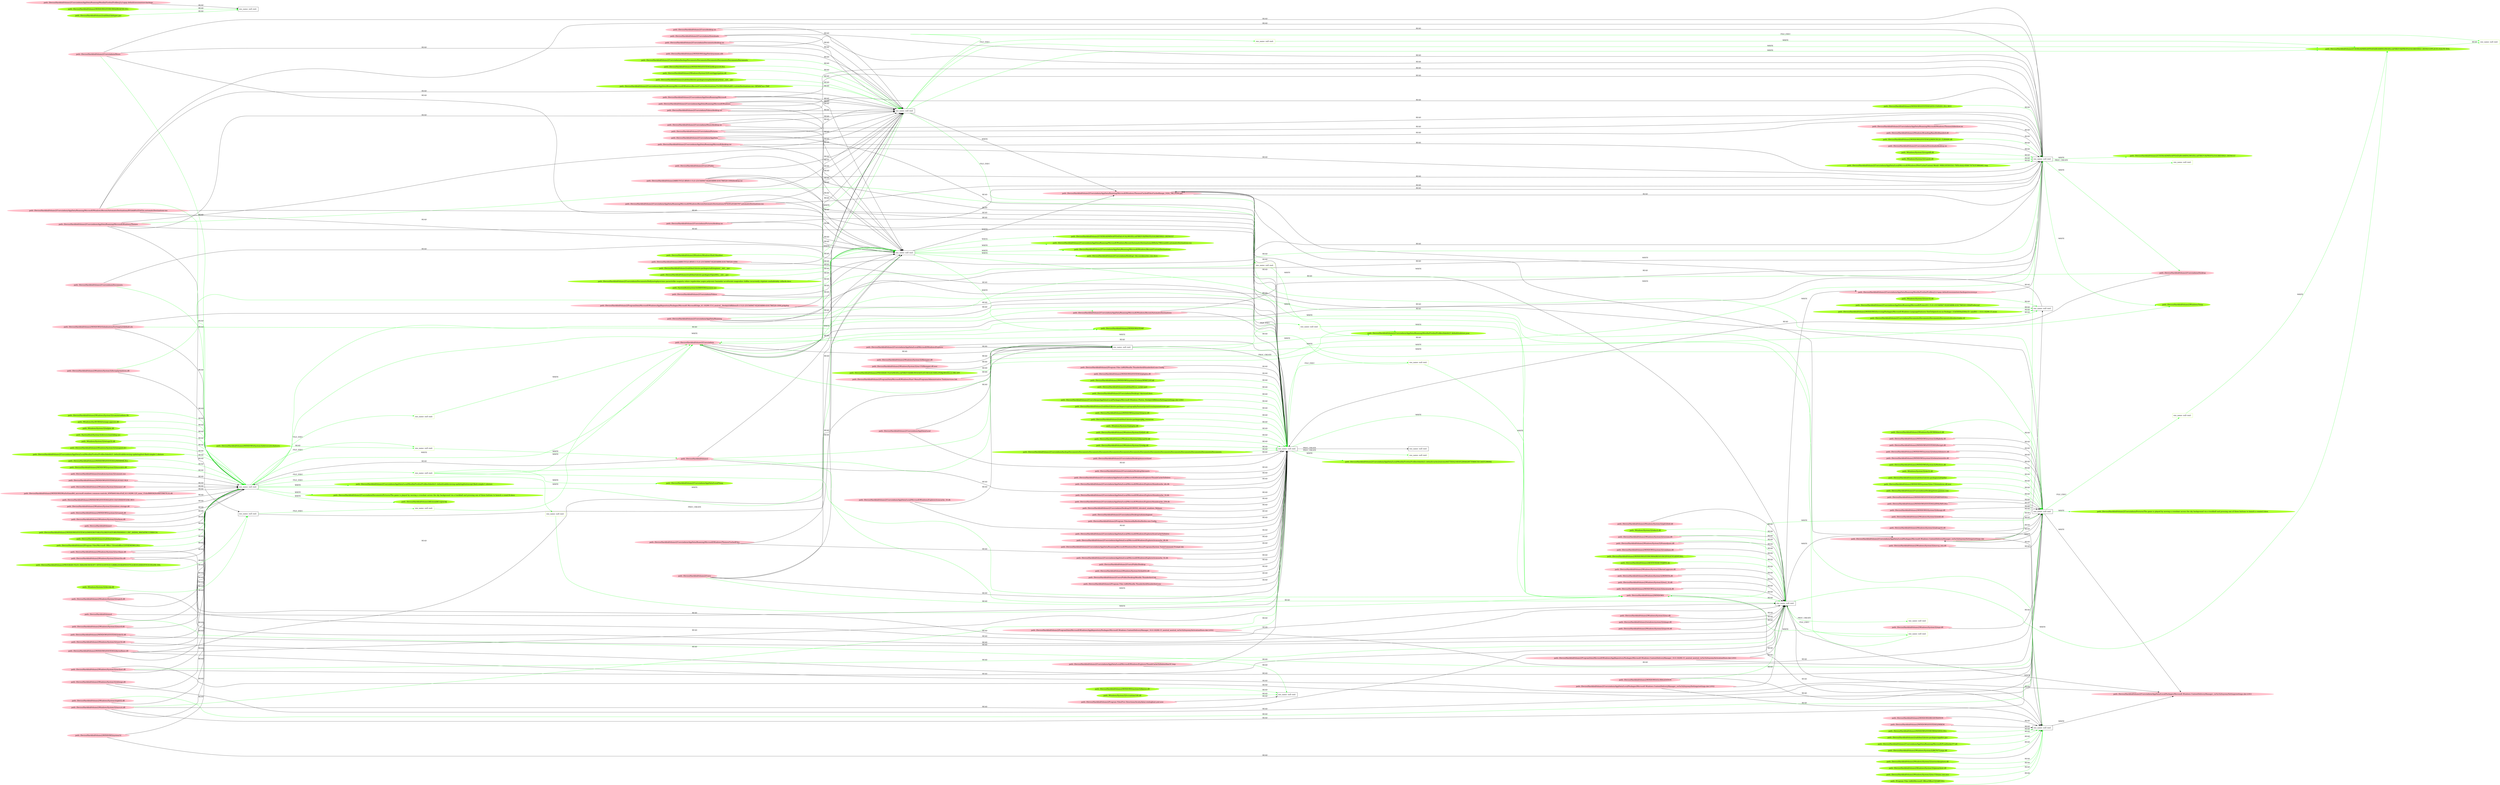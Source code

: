 digraph {
	rankdir=LR
	54 [label="exe_name: null cmd: " color=black shape=box style=solid]
	440 [label="exe_name: null cmd: " color=greenyellow shape=box style=solid]
	54 -> 440 [label=FILE_EXEC color=green]
	54 [label="exe_name: null cmd: " color=black shape=box style=solid]
	456 [label="exe_name: null cmd: " color=greenyellow shape=box style=solid]
	54 -> 456 [label=FILE_EXEC color=green]
	54 [label="exe_name: null cmd: " color=black shape=box style=solid]
	458 [label="exe_name: null cmd: " color=greenyellow shape=box style=solid]
	54 -> 458 [label=FILE_EXEC color=green]
	54 [label="exe_name: null cmd: " color=black shape=box style=solid]
	461 [label="exe_name: null cmd: " color=greenyellow shape=box style=solid]
	54 -> 461 [label=FILE_EXEC color=green]
	64 [label="exe_name: null cmd: " color=black shape=box style=solid]
	495 [label="exe_name: null cmd: " color=greenyellow shape=box style=solid]
	64 -> 495 [label=FILE_EXEC color=green]
	75 [label="exe_name: null cmd: " color=black shape=box style=solid]
	511 [label="exe_name: null cmd: " color=greenyellow shape=box style=solid]
	75 -> 511 [label=FILE_EXEC color=green]
	75 [label="exe_name: null cmd: " color=black shape=box style=solid]
	519 [label="exe_name: null cmd: " color=greenyellow shape=box style=solid]
	75 -> 519 [label=FILE_EXEC color=green]
	75 [label="exe_name: null cmd: " color=black shape=box style=solid]
	524 [label="exe_name: null cmd: " color=greenyellow shape=box style=solid]
	75 -> 524 [label=FILE_EXEC color=green]
	77 [label="exe_name: null cmd: " color=black shape=box style=solid]
	527 [label="exe_name: null cmd: " color=greenyellow shape=box style=solid]
	77 -> 527 [label=FILE_EXEC color=green]
	40 [label="exe_name: null cmd: " color=black shape=box style=solid]
	541 [label="exe_name: null cmd: " color=greenyellow shape=box style=solid]
	40 -> 541 [label=FILE_EXEC color=green]
	38 [label="exe_name: null cmd: " color=black shape=box style=solid]
	545 [label="exe_name: null cmd: " color=greenyellow shape=box style=solid]
	38 -> 545 [label=FILE_EXEC color=green]
	0 [label="exe_name: null cmd: " color=black shape=box style=solid]
	561 [label="exe_name: null cmd: " color=greenyellow shape=box style=solid]
	0 -> 561 [label=FILE_EXEC color=green]
	65 [label="path: /Device/HarddiskVolume2/Users/admin/AppData/Roaming/Mozilla/Firefox/Profiles/j1y1apqs.default/sessionstore-backups" color=pink shape=oval style=filled]
	46 [label="exe_name: null cmd: " color=black shape=box style=solid]
	65 -> 46 [label=READ color=black]
	40 [label="exe_name: null cmd: " color=black shape=box style=solid]
	351 [label="path: /Device/HarddiskVolume2/Users/admin/AppData/Roaming/Mozilla/Firefox/Profiles/j1y1apqs.default/sessionstore-backups/recovery.js" color=pink shape=oval style=filled]
	40 -> 351 [label=WRITE color=black]
	93 [label="path: /Device/HarddiskVolume2/Program Files/Five Directions/Acuity/data/.winlogbeat.yml.new" color=pink shape=oval style=filled]
	63 [label="exe_name: null cmd: " color=black shape=box style=solid]
	93 -> 63 [label=READ color=black]
	318 [label="path: /Device/HarddiskVolume2" color=pink shape=oval style=filled]
	57 [label="exe_name: null cmd: " color=black shape=box style=solid]
	318 -> 57 [label=READ color=green]
	364 [label="path: /Device/HarddiskVolume2/Users/desktop.ini" color=pink shape=oval style=filled]
	57 [label="exe_name: null cmd: " color=black shape=box style=solid]
	364 -> 57 [label=READ color=black]
	311 [label="path: /Device/HarddiskVolume2/Users/admin/AppData" color=pink shape=oval style=filled]
	57 [label="exe_name: null cmd: " color=black shape=box style=solid]
	311 -> 57 [label=READ color=black]
	367 [label="path: /Device/HarddiskVolume2/Users/admin" color=pink shape=oval style=filled]
	57 [label="exe_name: null cmd: " color=black shape=box style=solid]
	367 -> 57 [label=READ color=black]
	249 [label="path: /Device/HarddiskVolume2/Users/admin/AppData/Roaming/Microsoft" color=pink shape=oval style=filled]
	57 [label="exe_name: null cmd: " color=black shape=box style=solid]
	249 -> 57 [label=READ color=black]
	258 [label="path: /Device/HarddiskVolume2/Users/admin/AppData/Roaming/Microsoft/desktop.ini" color=pink shape=oval style=filled]
	57 [label="exe_name: null cmd: " color=black shape=box style=solid]
	258 -> 57 [label=READ color=black]
	415 [label="path: /Device/HarddiskVolume2/Users/admin/AppData/Roaming" color=pink shape=oval style=filled]
	57 [label="exe_name: null cmd: " color=black shape=box style=solid]
	415 -> 57 [label=READ color=black]
	284 [label="path: /Device/HarddiskVolume2/Users/admin/AppData/Roaming/Microsoft/Windows" color=pink shape=oval style=filled]
	57 [label="exe_name: null cmd: " color=black shape=box style=solid]
	284 -> 57 [label=READ color=black]
	228 [label="path: /Device/HarddiskVolume2/Users/admin/AppData/Roaming/Microsoft/Windows/Themes" color=pink shape=oval style=filled]
	77 [label="exe_name: null cmd: " color=black shape=box style=solid]
	228 -> 77 [label=READ color=black]
	228 [label="path: /Device/HarddiskVolume2/Users/admin/AppData/Roaming/Microsoft/Windows/Themes" color=pink shape=oval style=filled]
	57 [label="exe_name: null cmd: " color=black shape=box style=solid]
	228 -> 57 [label=READ color=black]
	339 [label="path: /Device/HarddiskVolume2/Users/admin/AppData/Roaming/Microsoft/Windows/Themes/slideshow.ini" color=pink shape=oval style=filled]
	57 [label="exe_name: null cmd: " color=black shape=box style=solid]
	339 -> 57 [label=READ color=black]
	302 [label="path: /Device/HarddiskVolume2/$RECYCLE.BIN/S-1-5-21-231540947-922634896-4161786520-1004/desktop.ini" color=pink shape=oval style=filled]
	57 [label="exe_name: null cmd: " color=black shape=box style=solid]
	302 -> 57 [label=READ color=black]
	162 [label="path: /Device/HarddiskVolume2/Windows/Branding/BaseBrd/basebrd.dll" color=pink shape=oval style=filled]
	57 [label="exe_name: null cmd: " color=black shape=box style=solid]
	162 -> 57 [label=READ color=black]
	351 [label="path: /Device/HarddiskVolume2/Users/admin/AppData/Roaming/Mozilla/Firefox/Profiles/j1y1apqs.default/sessionstore-backups/recovery.js" color=pink shape=oval style=filled]
	57 [label="exe_name: null cmd: " color=black shape=box style=solid]
	351 -> 57 [label=READ color=black]
	400 [label="path: /Device/HarddiskVolume2/Users/admin/AppData/Roaming/Microsoft/Windows/Themes/CachedFiles/CachedImage_1024_768_POS4.jpg" color=pink shape=oval style=filled]
	57 [label="exe_name: null cmd: " color=black shape=box style=solid]
	400 -> 57 [label=READ color=black]
	261 [label="path: /Device/HarddiskVolume2/Users/admin/AppData/Roaming/Microsoft/Windows/Recent/AutomaticDestinations/f01b4d95cf55d32a.automaticDestinations-ms" color=pink shape=oval style=filled]
	57 [label="exe_name: null cmd: " color=black shape=box style=solid]
	261 -> 57 [label=READ color=black]
	376 [label="path: /Device/HarddiskVolume2/Users/admin/AppData/Roaming/Microsoft/Windows/Recent/AutomaticDestinations" color=pink shape=oval style=filled]
	57 [label="exe_name: null cmd: " color=black shape=box style=solid]
	376 -> 57 [label=READ color=black]
	207 [label="path: /Device/HarddiskVolume2/Users/admin/AppData/Roaming/Microsoft/Windows/Recent/AutomaticDestinations/5f7b5f1e01b83767.automaticDestinations-ms" color=pink shape=oval style=filled]
	57 [label="exe_name: null cmd: " color=black shape=box style=solid]
	207 -> 57 [label=READ color=black]
	40 [label="exe_name: null cmd: " color=black shape=box style=solid]
	400 [label="path: /Device/HarddiskVolume2/Users/admin/AppData/Roaming/Microsoft/Windows/Themes/CachedFiles/CachedImage_1024_768_POS4.jpg" color=pink shape=oval style=filled]
	40 -> 400 [label=WRITE color=black]
	315 [label="path: /Device/HarddiskVolume2/Users" color=pink shape=oval style=filled]
	60 [label="exe_name: null cmd: " color=black shape=box style=solid]
	315 -> 60 [label=READ color=black]
	367 [label="path: /Device/HarddiskVolume2/Users/admin" color=pink shape=oval style=filled]
	60 [label="exe_name: null cmd: " color=black shape=box style=solid]
	367 -> 60 [label=READ color=black]
	415 [label="path: /Device/HarddiskVolume2/Users/admin/AppData/Roaming" color=pink shape=oval style=filled]
	60 [label="exe_name: null cmd: " color=black shape=box style=solid]
	415 -> 60 [label=READ color=black]
	415 [label="path: /Device/HarddiskVolume2/Users/admin/AppData/Roaming" color=pink shape=oval style=filled]
	44 [label="exe_name: null cmd: " color=black shape=box style=solid]
	415 -> 44 [label=READ color=green]
	249 [label="path: /Device/HarddiskVolume2/Users/admin/AppData/Roaming/Microsoft" color=pink shape=oval style=filled]
	60 [label="exe_name: null cmd: " color=black shape=box style=solid]
	249 -> 60 [label=READ color=black]
	284 [label="path: /Device/HarddiskVolume2/Users/admin/AppData/Roaming/Microsoft/Windows" color=pink shape=oval style=filled]
	60 [label="exe_name: null cmd: " color=black shape=box style=solid]
	284 -> 60 [label=READ color=black]
	307 [label="path: /Device/HarddiskVolume2/Users/admin/AppData/Roaming/Microsoft/Windows/Themes/CachedFiles" color=pink shape=oval style=filled]
	60 [label="exe_name: null cmd: " color=black shape=box style=solid]
	307 -> 60 [label=READ color=black]
	302 [label="path: /Device/HarddiskVolume2/$RECYCLE.BIN/S-1-5-21-231540947-922634896-4161786520-1004/desktop.ini" color=pink shape=oval style=filled]
	60 [label="exe_name: null cmd: " color=black shape=box style=solid]
	302 -> 60 [label=READ color=black]
	298 [label="path: /Device/HarddiskVolume2/Users/Public" color=pink shape=oval style=filled]
	60 [label="exe_name: null cmd: " color=black shape=box style=solid]
	298 -> 60 [label=READ color=black]
	261 [label="path: /Device/HarddiskVolume2/Users/admin/AppData/Roaming/Microsoft/Windows/Recent/AutomaticDestinations/f01b4d95cf55d32a.automaticDestinations-ms" color=pink shape=oval style=filled]
	60 [label="exe_name: null cmd: " color=black shape=box style=solid]
	261 -> 60 [label=READ color=black]
	329 [label="path: /Device/HarddiskVolume2/Users/admin/Videos" color=pink shape=oval style=filled]
	60 [label="exe_name: null cmd: " color=black shape=box style=solid]
	329 -> 60 [label=READ color=black]
	236 [label="path: /Device/HarddiskVolume2/Users/admin/Videos/desktop.ini" color=pink shape=oval style=filled]
	60 [label="exe_name: null cmd: " color=black shape=box style=solid]
	236 -> 60 [label=READ color=black]
	279 [label="path: /Device/HarddiskVolume2/Users/admin/Music" color=pink shape=oval style=filled]
	60 [label="exe_name: null cmd: " color=black shape=box style=solid]
	279 -> 60 [label=READ color=black]
	334 [label="path: /Device/HarddiskVolume2/Users/admin/Music/desktop.ini" color=pink shape=oval style=filled]
	60 [label="exe_name: null cmd: " color=black shape=box style=solid]
	334 -> 60 [label=READ color=black]
	211 [label="path: /Device/HarddiskVolume2/Users/admin/Pictures" color=pink shape=oval style=filled]
	60 [label="exe_name: null cmd: " color=black shape=box style=solid]
	211 -> 60 [label=READ color=black]
	245 [label="path: /Device/HarddiskVolume2/Users/admin/Pictures/desktop.ini" color=pink shape=oval style=filled]
	60 [label="exe_name: null cmd: " color=black shape=box style=solid]
	245 -> 60 [label=READ color=black]
	269 [label="path: /Device/HarddiskVolume2/Users/admin/Documents" color=pink shape=oval style=filled]
	60 [label="exe_name: null cmd: " color=black shape=box style=solid]
	269 -> 60 [label=READ color=black]
	207 [label="path: /Device/HarddiskVolume2/Users/admin/AppData/Roaming/Microsoft/Windows/Recent/AutomaticDestinations/5f7b5f1e01b83767.automaticDestinations-ms" color=pink shape=oval style=filled]
	60 [label="exe_name: null cmd: " color=black shape=box style=solid]
	207 -> 60 [label=READ color=black]
	60 [label="exe_name: null cmd: " color=black shape=box style=solid]
	400 [label="path: /Device/HarddiskVolume2/Users/admin/AppData/Roaming/Microsoft/Windows/Themes/CachedFiles/CachedImage_1024_768_POS4.jpg" color=pink shape=oval style=filled]
	60 -> 400 [label=WRITE color=black]
	44 [label="exe_name: null cmd: " color=black shape=box style=solid]
	400 [label="path: /Device/HarddiskVolume2/Users/admin/AppData/Roaming/Microsoft/Windows/Themes/CachedFiles/CachedImage_1024_768_POS4.jpg" color=pink shape=oval style=filled]
	44 -> 400 [label=WRITE color=black]
	179 [label="path: /Device/HarddiskVolume2/ProgramData/Microsoft/Windows/AppRepository/Packages/Microsoft.MicrosoftEdge_41.16299.15.0_neutral__8wekyb3d8bbwe/S-1-5-21-231540947-922634896-4161786520-1004.pckgdep" color=pink shape=oval style=filled]
	75 [label="exe_name: null cmd: " color=black shape=box style=solid]
	179 -> 75 [label=READ color=black]
	265 [label="path: /Device/HarddiskVolume2/WINDOWS/AppPatch/sysmain.sdb" color=pink shape=oval style=filled]
	75 [label="exe_name: null cmd: " color=black shape=box style=solid]
	265 -> 75 [label=READ color=black]
	324 [label="path: /Device/HarddiskVolume2/WINDOWS/SYSTEM32/kernelbase.dll" color=pink shape=oval style=filled]
	75 [label="exe_name: null cmd: " color=black shape=box style=solid]
	324 -> 75 [label=READ color=black]
	558 [label="path: /Windows/System32/ploptin.dll" color=greenyellow shape=oval style=filled]
	0 [label="exe_name: null cmd: " color=black shape=box style=solid]
	558 -> 0 [label=READ color=green]
	293 [label="path: /Device/HarddiskVolume2/WINDOWS" color=pink shape=oval style=filled]
	44 [label="exe_name: null cmd: " color=black shape=box style=solid]
	293 -> 44 [label=READ color=black]
	393 [label="path: /Device/HarddiskVolume2/WINDOWS/system32" color=pink shape=oval style=filled]
	44 [label="exe_name: null cmd: " color=black shape=box style=solid]
	393 -> 44 [label=READ color=black]
	123 [label="path: /Device/HarddiskVolume2/Windows/System32/ws2_32.dll" color=pink shape=oval style=filled]
	40 [label="exe_name: null cmd: " color=black shape=box style=solid]
	123 -> 40 [label=READ color=black]
	140 [label="path: /Device/HarddiskVolume2/WINDOWS/system32/mswsock.dll" color=pink shape=oval style=filled]
	40 [label="exe_name: null cmd: " color=black shape=box style=solid]
	140 -> 40 [label=READ color=black]
	163 [label="path: /Device/HarddiskVolume2/WINDOWS/SYSTEM32/PNRPNSP.DLL" color=pink shape=oval style=filled]
	64 [label="exe_name: null cmd: " color=black shape=box style=solid]
	163 -> 64 [label=READ color=black]
	214 [label="path: /Device/HarddiskVolume2/Windows/System32/sechost.dll" color=pink shape=oval style=filled]
	40 [label="exe_name: null cmd: " color=black shape=box style=solid]
	214 -> 40 [label=READ color=black]
	324 [label="path: /Device/HarddiskVolume2/WINDOWS/SYSTEM32/kernelbase.dll" color=pink shape=oval style=filled]
	64 [label="exe_name: null cmd: " color=black shape=box style=solid]
	324 -> 64 [label=READ color=black]
	395 [label="path: /Device/HarddiskVolume2/Windows/System32/msvcrt.dll" color=pink shape=oval style=filled]
	64 [label="exe_name: null cmd: " color=black shape=box style=solid]
	395 -> 64 [label=READ color=black]
	560 [label="path: /Device/HarddiskVolume2/Windows/System32/kernel32.dll" color=greenyellow shape=oval style=filled]
	0 [label="exe_name: null cmd: " color=black shape=box style=solid]
	560 -> 0 [label=READ color=green]
	126 [label="path: /Device/HarddiskVolume2/Windows/System32/nsi.dll" color=pink shape=oval style=filled]
	40 [label="exe_name: null cmd: " color=black shape=box style=solid]
	126 -> 40 [label=READ color=black]
	157 [label="path: /Device/HarddiskVolume2/WINDOWS/SYSTEM32/IPHLPAPI.DLL" color=pink shape=oval style=filled]
	64 [label="exe_name: null cmd: " color=black shape=box style=solid]
	157 -> 64 [label=READ color=black]
	59 [label="path: /Device/HarddiskVolume2/WINDOWS/System32/dnsapi.dll" color=pink shape=oval style=filled]
	64 [label="exe_name: null cmd: " color=black shape=box style=solid]
	59 -> 64 [label=READ color=black]
	66 [label="path: /Device/HarddiskVolume2/windows/system32/nlaapi.dll" color=pink shape=oval style=filled]
	40 [label="exe_name: null cmd: " color=black shape=box style=solid]
	66 -> 40 [label=READ color=black]
	438 [label="path: /Device/HarddiskVolume2/WINDOWS/SYSTEM32/WINRNR.DLL" color=greenyellow shape=oval style=filled]
	54 [label="exe_name: null cmd: " color=black shape=box style=solid]
	438 -> 54 [label=READ color=green]
	101 [label="path: /Device/HarddiskVolume2/WINDOWS/GLOBALIZATION" color=pink shape=oval style=filled]
	44 [label="exe_name: null cmd: " color=black shape=box style=solid]
	101 -> 44 [label=READ color=black]
	274 [label="path: /Device/HarddiskVolume2/WINDOWS/REGISTRATION" color=pink shape=oval style=filled]
	44 [label="exe_name: null cmd: " color=black shape=box style=solid]
	274 -> 44 [label=READ color=black]
	138 [label="path: /Device/HarddiskVolume2/WINDOWS/SYSTEM32/WBEM" color=pink shape=oval style=filled]
	44 [label="exe_name: null cmd: " color=black shape=box style=solid]
	138 -> 44 [label=READ color=black]
	388 [label="path: /Device/HarddiskVolume2/Windows/System32/ntdll.dll" color=pink shape=oval style=filled]
	64 [label="exe_name: null cmd: " color=black shape=box style=solid]
	388 -> 64 [label=READ color=black]
	32 [label="path: /Device/HarddiskVolume2/Windows/System32/advapi32.dll" color=pink shape=oval style=filled]
	64 [label="exe_name: null cmd: " color=black shape=box style=solid]
	32 -> 64 [label=READ color=black]
	214 [label="path: /Device/HarddiskVolume2/Windows/System32/sechost.dll" color=pink shape=oval style=filled]
	64 [label="exe_name: null cmd: " color=black shape=box style=solid]
	214 -> 64 [label=READ color=black]
	217 [label="path: /Device/HarddiskVolume2/Windows/System32/user32.dll" color=pink shape=oval style=filled]
	64 [label="exe_name: null cmd: " color=black shape=box style=solid]
	217 -> 64 [label=READ color=black]
	221 [label="path: /Device/HarddiskVolume2/Windows/System32/rpcrt4.dll" color=pink shape=oval style=filled]
	40 [label="exe_name: null cmd: " color=black shape=box style=solid]
	221 -> 40 [label=READ color=black]
	395 [label="path: /Device/HarddiskVolume2/Windows/System32/msvcrt.dll" color=pink shape=oval style=filled]
	0 [label="exe_name: null cmd: " color=black shape=box style=solid]
	395 -> 0 [label=READ color=green]
	395 [label="path: /Device/HarddiskVolume2/Windows/System32/msvcrt.dll" color=pink shape=oval style=filled]
	40 [label="exe_name: null cmd: " color=black shape=box style=solid]
	395 -> 40 [label=READ color=black]
	223 [label="path: /Device/HarddiskVolume2/Windows/System32/gdi32full.dll" color=pink shape=oval style=filled]
	40 [label="exe_name: null cmd: " color=black shape=box style=solid]
	223 -> 40 [label=READ color=black]
	282 [label="path: /Device/HarddiskVolume2/Windows/System32/msvcp_win.dll" color=pink shape=oval style=filled]
	64 [label="exe_name: null cmd: " color=black shape=box style=solid]
	282 -> 64 [label=READ color=black]
	288 [label="path: /Device/HarddiskVolume2/Windows/System32/ucrtbase.dll" color=pink shape=oval style=filled]
	40 [label="exe_name: null cmd: " color=black shape=box style=solid]
	288 -> 40 [label=READ color=black]
	343 [label="path: /Device/HarddiskVolume2/Windows/System32/win32u.dll" color=pink shape=oval style=filled]
	40 [label="exe_name: null cmd: " color=black shape=box style=solid]
	343 -> 40 [label=READ color=black]
	145 [label="path: /Device/HarddiskVolume2/Windows/System32/version.dll" color=pink shape=oval style=filled]
	40 [label="exe_name: null cmd: " color=black shape=box style=solid]
	145 -> 40 [label=READ color=black]
	41 [label="path: /Device/HarddiskVolume2/Windows/System32/mpr.dll" color=pink shape=oval style=filled]
	64 [label="exe_name: null cmd: " color=black shape=box style=solid]
	41 -> 64 [label=READ color=black]
	100 [label="path: /Device/HarddiskVolume2/Windows/System32/framedynos.dll" color=pink shape=oval style=filled]
	40 [label="exe_name: null cmd: " color=black shape=box style=solid]
	100 -> 40 [label=READ color=black]
	243 [label="path: /Device/HarddiskVolume2/WINDOWS/system32/combase.dll" color=pink shape=oval style=filled]
	40 [label="exe_name: null cmd: " color=black shape=box style=solid]
	243 -> 40 [label=READ color=black]
	413 [label="path: /Device/HarddiskVolume2/Windows/System32/shlwapi.dll" color=pink shape=oval style=filled]
	64 [label="exe_name: null cmd: " color=black shape=box style=solid]
	413 -> 64 [label=READ color=black]
	56 [label="path: /Device/HarddiskVolume2/WINDOWS/system32/dbghelp.dll" color=pink shape=oval style=filled]
	64 [label="exe_name: null cmd: " color=black shape=box style=solid]
	56 -> 64 [label=READ color=black]
	296 [label="path: /Device/HarddiskVolume2/Windows/System32/sspicli.dll" color=pink shape=oval style=filled]
	40 [label="exe_name: null cmd: " color=black shape=box style=solid]
	296 -> 40 [label=READ color=black]
	382 [label="path: /Device/HarddiskVolume2/WINDOWS/SYSTEM32/ole32.dll" color=pink shape=oval style=filled]
	40 [label="exe_name: null cmd: " color=black shape=box style=solid]
	382 -> 40 [label=READ color=black]
	386 [label="path: /Device/HarddiskVolume2/WINDOWS/Globalization/Sorting/sortdefault.nls" color=pink shape=oval style=filled]
	64 [label="exe_name: null cmd: " color=black shape=box style=solid]
	386 -> 64 [label=READ color=black]
	37 [label="path: /Device/HarddiskVolume2/WINDOWS/SYSTEM32/bcrypt.dll" color=pink shape=oval style=filled]
	64 [label="exe_name: null cmd: " color=black shape=box style=solid]
	37 -> 64 [label=READ color=black]
	83 [label="path: /Device/HarddiskVolume2/Windows/System32/kernel.appcore.dll" color=pink shape=oval style=filled]
	40 [label="exe_name: null cmd: " color=black shape=box style=solid]
	83 -> 40 [label=READ color=black]
	11 [label="path: /Device/HarddiskVolume2/WINDOWS/system32/wbem/wbemsvc.dll" color=pink shape=oval style=filled]
	64 [label="exe_name: null cmd: " color=black shape=box style=solid]
	11 -> 64 [label=READ color=black]
	8 [label="path: /Device/HarddiskVolume2/WINDOWS/system32/wbem/wmiutils.dll" color=pink shape=oval style=filled]
	64 [label="exe_name: null cmd: " color=black shape=box style=solid]
	8 -> 64 [label=READ color=black]
	391 [label="path: /Device/HarddiskVolume2/Windows/System32/WINSTA.dll" color=pink shape=oval style=filled]
	40 [label="exe_name: null cmd: " color=black shape=box style=solid]
	391 -> 40 [label=READ color=black]
	276 [label="path: /Device/HarddiskVolume2/ProgramData/Microsoft/Windows/AppRepository/Packages/Microsoft.Windows.ContentDeliveryManager_10.0.16299.15_neutral_neutral_cw5n1h2txyewy/ActivationStore.dat.LOG1" color=pink shape=oval style=filled]
	40 [label="exe_name: null cmd: " color=black shape=box style=solid]
	276 -> 40 [label=READ color=black]
	40 [label="exe_name: null cmd: " color=black shape=box style=solid]
	184 [label="path: /Device/HarddiskVolume2/Users/admin/AppData/Local/Packages/Microsoft.Windows.ContentDeliveryManager_cw5n1h2txyewy/Settings/settings.dat.LOG1" color=pink shape=oval style=filled]
	40 -> 184 [label=WRITE color=black]
	184 [label="path: /Device/HarddiskVolume2/Users/admin/AppData/Local/Packages/Microsoft.Windows.ContentDeliveryManager_cw5n1h2txyewy/Settings/settings.dat.LOG1" color=pink shape=oval style=filled]
	40 [label="exe_name: null cmd: " color=black shape=box style=solid]
	184 -> 40 [label=READ color=black]
	40 [label="exe_name: null cmd: " color=black shape=box style=solid]
	192 [label="path: /Device/HarddiskVolume2/Users/admin/AppData/Local/Packages/Microsoft.Windows.ContentDeliveryManager_cw5n1h2txyewy/Settings/settings.dat" color=pink shape=oval style=filled]
	40 -> 192 [label=WRITE color=black]
	200 [label="path: /Device/HarddiskVolume2/Users/admin/AppData/Local/Packages/Microsoft.Windows.ContentDeliveryManager_cw5n1h2txyewy/Settings/settings.dat.LOG2" color=pink shape=oval style=filled]
	40 [label="exe_name: null cmd: " color=black shape=box style=solid]
	200 -> 40 [label=READ color=black]
	234 [label="path: /Device/HarddiskVolume2/ProgramData/Microsoft/Windows/AppRepository/Packages/Microsoft.Windows.ContentDeliveryManager_10.0.16299.15_neutral_neutral_cw5n1h2txyewy/ActivationStore.dat.LOG2" color=pink shape=oval style=filled]
	0 [label="exe_name: null cmd: " color=black shape=box style=solid]
	234 -> 0 [label=READ color=green]
	234 [label="path: /Device/HarddiskVolume2/ProgramData/Microsoft/Windows/AppRepository/Packages/Microsoft.Windows.ContentDeliveryManager_10.0.16299.15_neutral_neutral_cw5n1h2txyewy/ActivationStore.dat.LOG2" color=pink shape=oval style=filled]
	64 [label="exe_name: null cmd: " color=black shape=box style=solid]
	234 -> 64 [label=READ color=black]
	276 [label="path: /Device/HarddiskVolume2/ProgramData/Microsoft/Windows/AppRepository/Packages/Microsoft.Windows.ContentDeliveryManager_10.0.16299.15_neutral_neutral_cw5n1h2txyewy/ActivationStore.dat.LOG1" color=pink shape=oval style=filled]
	64 [label="exe_name: null cmd: " color=black shape=box style=solid]
	276 -> 64 [label=READ color=black]
	64 [label="exe_name: null cmd: " color=black shape=box style=solid]
	184 [label="path: /Device/HarddiskVolume2/Users/admin/AppData/Local/Packages/Microsoft.Windows.ContentDeliveryManager_cw5n1h2txyewy/Settings/settings.dat.LOG1" color=pink shape=oval style=filled]
	64 -> 184 [label=WRITE color=black]
	64 [label="exe_name: null cmd: " color=black shape=box style=solid]
	192 [label="path: /Device/HarddiskVolume2/Users/admin/AppData/Local/Packages/Microsoft.Windows.ContentDeliveryManager_cw5n1h2txyewy/Settings/settings.dat" color=pink shape=oval style=filled]
	64 -> 192 [label=WRITE color=black]
	192 [label="path: /Device/HarddiskVolume2/Users/admin/AppData/Local/Packages/Microsoft.Windows.ContentDeliveryManager_cw5n1h2txyewy/Settings/settings.dat" color=pink shape=oval style=filled]
	64 [label="exe_name: null cmd: " color=black shape=box style=solid]
	192 -> 64 [label=READ color=black]
	192 [label="path: /Device/HarddiskVolume2/Users/admin/AppData/Local/Packages/Microsoft.Windows.ContentDeliveryManager_cw5n1h2txyewy/Settings/settings.dat" color=pink shape=oval style=filled]
	57 [label="exe_name: null cmd: " color=black shape=box style=solid]
	192 -> 57 [label=READ color=green]
	44 [label="exe_name: null cmd: " color=black shape=box style=solid]
	184 [label="path: /Device/HarddiskVolume2/Users/admin/AppData/Local/Packages/Microsoft.Windows.ContentDeliveryManager_cw5n1h2txyewy/Settings/settings.dat.LOG1" color=pink shape=oval style=filled]
	44 -> 184 [label=WRITE color=black]
	192 [label="path: /Device/HarddiskVolume2/Users/admin/AppData/Local/Packages/Microsoft.Windows.ContentDeliveryManager_cw5n1h2txyewy/Settings/settings.dat" color=pink shape=oval style=filled]
	44 [label="exe_name: null cmd: " color=black shape=box style=solid]
	192 -> 44 [label=READ color=black]
	200 [label="path: /Device/HarddiskVolume2/Users/admin/AppData/Local/Packages/Microsoft.Windows.ContentDeliveryManager_cw5n1h2txyewy/Settings/settings.dat.LOG2" color=pink shape=oval style=filled]
	44 [label="exe_name: null cmd: " color=black shape=box style=solid]
	200 -> 44 [label=READ color=black]
	472 [label="path: /Device/HarddiskVolume2/WINDOWS/SYSTEM32/MSVCR120_CLR0400.dll" color=greenyellow shape=oval style=filled]
	57 [label="exe_name: null cmd: " color=black shape=box style=solid]
	472 -> 57 [label=READ color=green]
	451 [label="path: /Device/HarddiskVolume2/WINDOWS/system32/msscntrs.dll" color=greenyellow shape=oval style=filled]
	54 [label="exe_name: null cmd: " color=black shape=box style=solid]
	451 -> 54 [label=READ color=green]
	493 [label="path: /Device/HarddiskVolume2/WINDOWS/System32/Perfctrs.dll" color=greenyellow shape=oval style=filled]
	64 [label="exe_name: null cmd: " color=black shape=box style=solid]
	493 -> 64 [label=READ color=green]
	192 [label="path: /Device/HarddiskVolume2/Users/admin/AppData/Local/Packages/Microsoft.Windows.ContentDeliveryManager_cw5n1h2txyewy/Settings/settings.dat" color=pink shape=oval style=filled]
	73 [label="exe_name: null cmd: " color=black shape=box style=solid]
	192 -> 73 [label=READ color=black]
	331 [label="path: /Device/HarddiskVolume2/Users/admin/Downloads" color=pink shape=oval style=filled]
	57 [label="exe_name: null cmd: " color=black shape=box style=solid]
	331 -> 57 [label=READ color=black]
	190 [label="path: /Device/HarddiskVolume2/Users/admin/Downloads/desktop.ini" color=pink shape=oval style=filled]
	57 [label="exe_name: null cmd: " color=black shape=box style=solid]
	190 -> 57 [label=READ color=black]
	329 [label="path: /Device/HarddiskVolume2/Users/admin/Videos" color=pink shape=oval style=filled]
	57 [label="exe_name: null cmd: " color=black shape=box style=solid]
	329 -> 57 [label=READ color=black]
	236 [label="path: /Device/HarddiskVolume2/Users/admin/Videos/desktop.ini" color=pink shape=oval style=filled]
	57 [label="exe_name: null cmd: " color=black shape=box style=solid]
	236 -> 57 [label=READ color=black]
	279 [label="path: /Device/HarddiskVolume2/Users/admin/Music" color=pink shape=oval style=filled]
	57 [label="exe_name: null cmd: " color=black shape=box style=solid]
	279 -> 57 [label=READ color=black]
	334 [label="path: /Device/HarddiskVolume2/Users/admin/Music/desktop.ini" color=pink shape=oval style=filled]
	57 [label="exe_name: null cmd: " color=black shape=box style=solid]
	334 -> 57 [label=READ color=black]
	211 [label="path: /Device/HarddiskVolume2/Users/admin/Pictures" color=pink shape=oval style=filled]
	57 [label="exe_name: null cmd: " color=black shape=box style=solid]
	211 -> 57 [label=READ color=black]
	245 [label="path: /Device/HarddiskVolume2/Users/admin/Pictures/desktop.ini" color=pink shape=oval style=filled]
	57 [label="exe_name: null cmd: " color=black shape=box style=solid]
	245 -> 57 [label=READ color=black]
	239 [label="path: /Device/HarddiskVolume2/Users/admin/Documents/desktop.ini" color=pink shape=oval style=filled]
	57 [label="exe_name: null cmd: " color=black shape=box style=solid]
	239 -> 57 [label=READ color=black]
	513 [label="path: /Device/HarddiskVolume2/Users/admin/backup/Documents/Documents/Documents/Documents/Documents/Documents" color=greenyellow shape=oval style=filled]
	75 [label="exe_name: null cmd: " color=black shape=box style=solid]
	513 -> 75 [label=READ color=green]
	556 [label="path: /Device/HarddiskVolume2/Users/admin/backup/Documents/Documents/Documents/Documents/Documents/Documents/Documents/Documents/Documents/Documents/Documents/Documents/Documents/Documents/Documents" color=greenyellow shape=oval style=filled]
	0 [label="exe_name: null cmd: " color=black shape=box style=solid]
	556 -> 0 [label=READ color=green]
	102 [label="path: /Device/HarddiskVolume2/windows/system32/consent.exe" color=pink shape=oval style=filled]
	54 [label="exe_name: null cmd: " color=black shape=box style=solid]
	102 -> 54 [label=READ color=black]
	324 [label="path: /Device/HarddiskVolume2/WINDOWS/SYSTEM32/kernelbase.dll" color=pink shape=oval style=filled]
	54 [label="exe_name: null cmd: " color=black shape=box style=solid]
	324 -> 54 [label=READ color=black]
	217 [label="path: /Device/HarddiskVolume2/Windows/System32/user32.dll" color=pink shape=oval style=filled]
	54 [label="exe_name: null cmd: " color=black shape=box style=solid]
	217 -> 54 [label=READ color=black]
	288 [label="path: /Device/HarddiskVolume2/Windows/System32/ucrtbase.dll" color=pink shape=oval style=filled]
	54 [label="exe_name: null cmd: " color=black shape=box style=solid]
	288 -> 54 [label=READ color=black]
	338 [label="path: /Device/HarddiskVolume2/WINDOWS/SYSTEM32/LOCALE.NLS" color=pink shape=oval style=filled]
	54 [label="exe_name: null cmd: " color=black shape=box style=solid]
	338 -> 54 [label=READ color=black]
	343 [label="path: /Device/HarddiskVolume2/Windows/System32/win32u.dll" color=pink shape=oval style=filled]
	54 [label="exe_name: null cmd: " color=black shape=box style=solid]
	343 -> 54 [label=READ color=black]
	355 [label="path: /Device/HarddiskVolume2/Windows/System32/gdi32.dll" color=pink shape=oval style=filled]
	54 [label="exe_name: null cmd: " color=black shape=box style=solid]
	355 -> 54 [label=READ color=black]
	144 [label="path: /Device/HarddiskVolume2/Windows/System32/msasn1.dll" color=pink shape=oval style=filled]
	54 [label="exe_name: null cmd: " color=black shape=box style=solid]
	144 -> 54 [label=READ color=black]
	346 [label="path: /Device/HarddiskVolume2/Windows/System32/bcryptprimitives.dll" color=pink shape=oval style=filled]
	54 [label="exe_name: null cmd: " color=black shape=box style=solid]
	346 -> 54 [label=READ color=black]
	395 [label="path: /Device/HarddiskVolume2/Windows/System32/msvcrt.dll" color=pink shape=oval style=filled]
	54 [label="exe_name: null cmd: " color=black shape=box style=solid]
	395 -> 54 [label=READ color=black]
	214 [label="path: /Device/HarddiskVolume2/Windows/System32/sechost.dll" color=pink shape=oval style=filled]
	54 [label="exe_name: null cmd: " color=black shape=box style=solid]
	214 -> 54 [label=READ color=black]
	214 [label="path: /Device/HarddiskVolume2/Windows/System32/sechost.dll" color=pink shape=oval style=filled]
	40 [label="exe_name: null cmd: " color=black shape=box style=solid]
	214 -> 40 [label=READ color=green]
	296 [label="path: /Device/HarddiskVolume2/Windows/System32/sspicli.dll" color=pink shape=oval style=filled]
	54 [label="exe_name: null cmd: " color=black shape=box style=solid]
	296 -> 54 [label=READ color=black]
	160 [label="path: /Device/HarddiskVolume2/WINDOWS/WinSxS/amd64_microsoft.windows.common-controls_6595b64144ccf1df_6.0.16299.125_none_15cbcf8893620c09/COMCTL32.dll" color=pink shape=oval style=filled]
	54 [label="exe_name: null cmd: " color=black shape=box style=solid]
	160 -> 54 [label=READ color=black]
	168 [label="path: /Device/HarddiskVolume2/Windows/System32/msctf.dll" color=pink shape=oval style=filled]
	54 [label="exe_name: null cmd: " color=black shape=box style=solid]
	168 -> 54 [label=READ color=black]
	168 [label="path: /Device/HarddiskVolume2/Windows/System32/msctf.dll" color=pink shape=oval style=filled]
	64 [label="exe_name: null cmd: " color=black shape=box style=solid]
	168 -> 64 [label=READ color=green]
	124 [label="path: /Device/HarddiskVolume2/WINDOWS/SYSTEM32/EN-US/CONSENT.EXE.MUI" color=pink shape=oval style=filled]
	54 [label="exe_name: null cmd: " color=black shape=box style=solid]
	124 -> 54 [label=READ color=black]
	106 [label="path: /Device/HarddiskVolume2/Windows/System32/windows.storage.dll" color=pink shape=oval style=filled]
	54 [label="exe_name: null cmd: " color=black shape=box style=solid]
	106 -> 54 [label=READ color=black]
	382 [label="path: /Device/HarddiskVolume2/WINDOWS/SYSTEM32/ole32.dll" color=pink shape=oval style=filled]
	54 [label="exe_name: null cmd: " color=black shape=box style=solid]
	382 -> 54 [label=READ color=black]
	413 [label="path: /Device/HarddiskVolume2/Windows/System32/shlwapi.dll" color=pink shape=oval style=filled]
	54 [label="exe_name: null cmd: " color=black shape=box style=solid]
	413 -> 54 [label=READ color=black]
	19 [label="path: /Device/HarddiskVolume2/WINDOWS/system32/rsaenh.dll" color=pink shape=oval style=filled]
	54 [label="exe_name: null cmd: " color=black shape=box style=solid]
	19 -> 54 [label=READ color=black]
	386 [label="path: /Device/HarddiskVolume2/WINDOWS/Globalization/Sorting/sortdefault.nls" color=pink shape=oval style=filled]
	54 [label="exe_name: null cmd: " color=black shape=box style=solid]
	386 -> 54 [label=READ color=black]
	154 [label="path: /Device/HarddiskVolume2/Windows/System32/urlmon.dll" color=pink shape=oval style=filled]
	54 [label="exe_name: null cmd: " color=black shape=box style=solid]
	154 -> 54 [label=READ color=black]
	73 [label="exe_name: null cmd: " color=black shape=box style=solid]
	400 [label="path: /Device/HarddiskVolume2/Users/admin/AppData/Roaming/Microsoft/Windows/Themes/CachedFiles/CachedImage_1024_768_POS4.jpg" color=pink shape=oval style=filled]
	73 -> 400 [label=WRITE color=black]
	77 [label="exe_name: null cmd: " color=black shape=box style=solid]
	38 [label="exe_name: null cmd: " color=black shape=box style=solid]
	77 -> 38 [label=PROC_CREATE color=black]
	94 [label="path: /Device/HarddiskVolume2/ProgramData/Microsoft/Windows/Start Menu/Programs/Administrative Tools/services.lnk" color=pink shape=oval style=filled]
	38 [label="exe_name: null cmd: " color=black shape=box style=solid]
	94 -> 38 [label=READ color=black]
	98 [label="path: /Device/HarddiskVolume2/Windows/System32/filemgmt.dll" color=pink shape=oval style=filled]
	38 [label="exe_name: null cmd: " color=black shape=box style=solid]
	98 -> 38 [label=READ color=black]
	81 [label="path: /Device/HarddiskVolume2/Windows/System32/en-US/filemgmt.dll.mui" color=pink shape=oval style=filled]
	38 [label="exe_name: null cmd: " color=black shape=box style=solid]
	81 -> 38 [label=READ color=black]
	226 [label="path: /Device/HarddiskVolume2/Users/admin/AppData/Local" color=pink shape=oval style=filled]
	38 [label="exe_name: null cmd: " color=black shape=box style=solid]
	226 -> 38 [label=READ color=black]
	290 [label="path: /Device/HarddiskVolume2/Users/admin/AppData/Local/Microsoft/Windows/Explorer" color=pink shape=oval style=filled]
	38 [label="exe_name: null cmd: " color=black shape=box style=solid]
	290 -> 38 [label=READ color=black]
	367 [label="path: /Device/HarddiskVolume2/Users/admin" color=pink shape=oval style=filled]
	38 [label="exe_name: null cmd: " color=black shape=box style=solid]
	367 -> 38 [label=READ color=black]
	380 [label="path: /Device/HarddiskVolume2/Users/admin/AppData/Local/Microsoft/Windows/Explorer/iconcache_16.db" color=pink shape=oval style=filled]
	38 [label="exe_name: null cmd: " color=black shape=box style=solid]
	380 -> 38 [label=READ color=black]
	318 [label="path: /Device/HarddiskVolume2" color=pink shape=oval style=filled]
	54 [label="exe_name: null cmd: " color=black shape=box style=solid]
	318 -> 54 [label=READ color=black]
	318 [label="path: /Device/HarddiskVolume2" color=pink shape=oval style=filled]
	40 [label="exe_name: null cmd: " color=black shape=box style=solid]
	318 -> 40 [label=READ color=green]
	255 [label="path: /Device/HarddiskVolume4" color=pink shape=oval style=filled]
	54 [label="exe_name: null cmd: " color=black shape=box style=solid]
	255 -> 54 [label=READ color=black]
	359 [label="path: /Device/HarddiskVolume1" color=pink shape=oval style=filled]
	54 [label="exe_name: null cmd: " color=black shape=box style=solid]
	359 -> 54 [label=READ color=black]
	393 [label="path: /Device/HarddiskVolume2/WINDOWS/system32" color=pink shape=oval style=filled]
	54 [label="exe_name: null cmd: " color=black shape=box style=solid]
	393 -> 54 [label=READ color=black]
	318 [label="path: /Device/HarddiskVolume2" color=pink shape=oval style=filled]
	75 [label="exe_name: null cmd: " color=black shape=box style=solid]
	318 -> 75 [label=READ color=black]
	364 [label="path: /Device/HarddiskVolume2/Users/desktop.ini" color=pink shape=oval style=filled]
	75 [label="exe_name: null cmd: " color=black shape=box style=solid]
	364 -> 75 [label=READ color=black]
	311 [label="path: /Device/HarddiskVolume2/Users/admin/AppData" color=pink shape=oval style=filled]
	75 [label="exe_name: null cmd: " color=black shape=box style=solid]
	311 -> 75 [label=READ color=black]
	315 [label="path: /Device/HarddiskVolume2/Users" color=pink shape=oval style=filled]
	75 [label="exe_name: null cmd: " color=black shape=box style=solid]
	315 -> 75 [label=READ color=black]
	367 [label="path: /Device/HarddiskVolume2/Users/admin" color=pink shape=oval style=filled]
	75 [label="exe_name: null cmd: " color=black shape=box style=solid]
	367 -> 75 [label=READ color=black]
	258 [label="path: /Device/HarddiskVolume2/Users/admin/AppData/Roaming/Microsoft/desktop.ini" color=pink shape=oval style=filled]
	75 [label="exe_name: null cmd: " color=black shape=box style=solid]
	258 -> 75 [label=READ color=black]
	249 [label="path: /Device/HarddiskVolume2/Users/admin/AppData/Roaming/Microsoft" color=pink shape=oval style=filled]
	75 [label="exe_name: null cmd: " color=black shape=box style=solid]
	249 -> 75 [label=READ color=black]
	284 [label="path: /Device/HarddiskVolume2/Users/admin/AppData/Roaming/Microsoft/Windows" color=pink shape=oval style=filled]
	75 [label="exe_name: null cmd: " color=black shape=box style=solid]
	284 -> 75 [label=READ color=black]
	228 [label="path: /Device/HarddiskVolume2/Users/admin/AppData/Roaming/Microsoft/Windows/Themes" color=pink shape=oval style=filled]
	75 [label="exe_name: null cmd: " color=black shape=box style=solid]
	228 -> 75 [label=READ color=black]
	203 [label="path: /Device/HarddiskVolume2/$RECYCLE.BIN/S-1-5-21-231540947-922634896-4161786520-1004" color=pink shape=oval style=filled]
	75 [label="exe_name: null cmd: " color=black shape=box style=solid]
	203 -> 75 [label=READ color=black]
	302 [label="path: /Device/HarddiskVolume2/$RECYCLE.BIN/S-1-5-21-231540947-922634896-4161786520-1004/desktop.ini" color=pink shape=oval style=filled]
	75 [label="exe_name: null cmd: " color=black shape=box style=solid]
	302 -> 75 [label=READ color=black]
	298 [label="path: /Device/HarddiskVolume2/Users/Public" color=pink shape=oval style=filled]
	75 [label="exe_name: null cmd: " color=black shape=box style=solid]
	298 -> 75 [label=READ color=black]
	261 [label="path: /Device/HarddiskVolume2/Users/admin/AppData/Roaming/Microsoft/Windows/Recent/AutomaticDestinations/f01b4d95cf55d32a.automaticDestinations-ms" color=pink shape=oval style=filled]
	75 [label="exe_name: null cmd: " color=black shape=box style=solid]
	261 -> 75 [label=READ color=black]
	331 [label="path: /Device/HarddiskVolume2/Users/admin/Downloads" color=pink shape=oval style=filled]
	75 [label="exe_name: null cmd: " color=black shape=box style=solid]
	331 -> 75 [label=READ color=black]
	236 [label="path: /Device/HarddiskVolume2/Users/admin/Videos/desktop.ini" color=pink shape=oval style=filled]
	75 [label="exe_name: null cmd: " color=black shape=box style=solid]
	236 -> 75 [label=READ color=black]
	279 [label="path: /Device/HarddiskVolume2/Users/admin/Music" color=pink shape=oval style=filled]
	75 [label="exe_name: null cmd: " color=black shape=box style=solid]
	279 -> 75 [label=READ color=black]
	334 [label="path: /Device/HarddiskVolume2/Users/admin/Music/desktop.ini" color=pink shape=oval style=filled]
	75 [label="exe_name: null cmd: " color=black shape=box style=solid]
	334 -> 75 [label=READ color=black]
	211 [label="path: /Device/HarddiskVolume2/Users/admin/Pictures" color=pink shape=oval style=filled]
	75 [label="exe_name: null cmd: " color=black shape=box style=solid]
	211 -> 75 [label=READ color=black]
	207 [label="path: /Device/HarddiskVolume2/Users/admin/AppData/Roaming/Microsoft/Windows/Recent/AutomaticDestinations/5f7b5f1e01b83767.automaticDestinations-ms" color=pink shape=oval style=filled]
	75 [label="exe_name: null cmd: " color=black shape=box style=solid]
	207 -> 75 [label=READ color=black]
	239 [label="path: /Device/HarddiskVolume2/Users/admin/Documents/desktop.ini" color=pink shape=oval style=filled]
	75 [label="exe_name: null cmd: " color=black shape=box style=solid]
	239 -> 75 [label=READ color=black]
	75 [label="exe_name: null cmd: " color=black shape=box style=solid]
	400 [label="path: /Device/HarddiskVolume2/Users/admin/AppData/Roaming/Microsoft/Windows/Themes/CachedFiles/CachedImage_1024_768_POS4.jpg" color=pink shape=oval style=filled]
	75 -> 400 [label=WRITE color=black]
	510 [label="path: /Device/HarddiskVolume2/Users/admin/AppData/Roaming/Microsoft/Protect/S-1-5-21-231540947-922634896-4161786520-1004/Preferred" color=greenyellow shape=oval style=filled]
	73 [label="exe_name: null cmd: " color=black shape=box style=solid]
	510 -> 73 [label=READ color=green]
	293 [label="path: /Device/HarddiskVolume2/WINDOWS" color=pink shape=oval style=filled]
	40 [label="exe_name: null cmd: " color=black shape=box style=solid]
	293 -> 40 [label=READ color=green]
	452 [label="path: /Device/HarddiskVolume2/WINDOWS/SYSTEM32/DRIVERSTORE/FILEREPOSITORY/PRNMS011.INF_AMD64_98454FBCC35BDC3A" color=greenyellow shape=oval style=filled]
	54 [label="exe_name: null cmd: " color=black shape=box style=solid]
	452 -> 54 [label=READ color=green]
	424 [label="path: /Device/HarddiskVolume2/Windows/System32/BCP47Langs.dll" color=greenyellow shape=oval style=filled]
	44 [label="exe_name: null cmd: " color=black shape=box style=solid]
	424 -> 44 [label=READ color=green]
	515 [label="path: /Device/HarddiskVolume2/WINDOWS/SYSTEM32/dhcpcsvc6.DLL" color=greenyellow shape=oval style=filled]
	75 [label="exe_name: null cmd: " color=black shape=box style=solid]
	515 -> 75 [label=READ color=green]
	531 [label="path: /Windows/System32/wkscli.dll" color=greenyellow shape=oval style=filled]
	40 [label="exe_name: null cmd: " color=black shape=box style=solid]
	531 -> 40 [label=READ color=green]
	269 [label="path: /Device/HarddiskVolume2/Users/admin/Documents" color=pink shape=oval style=filled]
	54 [label="exe_name: null cmd: " color=black shape=box style=solid]
	269 -> 54 [label=READ color=green]
	38 [label="exe_name: null cmd: " color=black shape=box style=solid]
	0 [label="exe_name: null cmd: " color=black shape=box style=solid]
	38 -> 0 [label=PROC_CREATE color=black]
	315 [label="path: /Device/HarddiskVolume2/Users" color=pink shape=oval style=filled]
	0 [label="exe_name: null cmd: " color=black shape=box style=solid]
	315 -> 0 [label=READ color=black]
	318 [label="path: /Device/HarddiskVolume2" color=pink shape=oval style=filled]
	0 [label="exe_name: null cmd: " color=black shape=box style=solid]
	318 -> 0 [label=READ color=black]
	373 [label="path: /Device/HarddiskVolume2/Users/admin/Desktop" color=pink shape=oval style=filled]
	0 [label="exe_name: null cmd: " color=black shape=box style=solid]
	373 -> 0 [label=READ color=black]
	9 [label="path: /Device/HarddiskVolume2/Users/admin/Desktop/muscovitized" color=pink shape=oval style=filled]
	0 [label="exe_name: null cmd: " color=black shape=box style=solid]
	9 -> 0 [label=READ color=black]
	21 [label="path: /Device/HarddiskVolume2/Users/admin/Desktop/falconets" color=pink shape=oval style=filled]
	0 [label="exe_name: null cmd: " color=black shape=box style=solid]
	21 -> 0 [label=READ color=black]
	226 [label="path: /Device/HarddiskVolume2/Users/admin/AppData/Local" color=pink shape=oval style=filled]
	0 [label="exe_name: null cmd: " color=black shape=box style=solid]
	226 -> 0 [label=READ color=black]
	290 [label="path: /Device/HarddiskVolume2/Users/admin/AppData/Local/Microsoft/Windows/Explorer" color=pink shape=oval style=filled]
	0 [label="exe_name: null cmd: " color=black shape=box style=solid]
	290 -> 0 [label=READ color=black]
	132 [label="path: /Device/HarddiskVolume2/Users/admin/AppData/Local/Microsoft/Windows/Explorer/ThumbCacheToDelete/thm3C.tmp" color=pink shape=oval style=filled]
	63 [label="exe_name: null cmd: " color=black shape=box style=solid]
	132 -> 63 [label=READ color=green]
	132 [label="path: /Device/HarddiskVolume2/Users/admin/AppData/Local/Microsoft/Windows/Explorer/ThumbCacheToDelete/thm3C.tmp" color=pink shape=oval style=filled]
	0 [label="exe_name: null cmd: " color=black shape=box style=solid]
	132 -> 0 [label=READ color=black]
	52 [label="path: /Device/HarddiskVolume2/Users/admin/AppData/Local/Microsoft/Windows/Explorer/ThumbCacheToDelete" color=pink shape=oval style=filled]
	0 [label="exe_name: null cmd: " color=black shape=box style=solid]
	52 -> 0 [label=READ color=black]
	171 [label="path: /Device/HarddiskVolume2/Users/admin/AppData/Local/Microsoft/Windows/Explorer/thumbcache_idx.db" color=pink shape=oval style=filled]
	0 [label="exe_name: null cmd: " color=black shape=box style=solid]
	171 -> 0 [label=READ color=black]
	108 [label="path: /Device/HarddiskVolume2/Users/admin/AppData/Local/Microsoft/Windows/Explorer/thumbcache_16.db" color=pink shape=oval style=filled]
	0 [label="exe_name: null cmd: " color=black shape=box style=solid]
	108 -> 0 [label=READ color=black]
	42 [label="path: /Device/HarddiskVolume2/Users/admin/AppData/Local/Microsoft/Windows/Explorer/thumbcache_256.db" color=pink shape=oval style=filled]
	0 [label="exe_name: null cmd: " color=black shape=box style=solid]
	42 -> 0 [label=READ color=black]
	147 [label="path: /Device/HarddiskVolume2/Users/admin/Desktop/20190502_elevate2_windows_Release" color=pink shape=oval style=filled]
	0 [label="exe_name: null cmd: " color=black shape=box style=solid]
	147 -> 0 [label=READ color=black]
	24 [label="path: /Device/HarddiskVolume2/Users/admin/Desktop/unhomologized" color=pink shape=oval style=filled]
	0 [label="exe_name: null cmd: " color=black shape=box style=solid]
	24 -> 0 [label=READ color=black]
	89 [label="path: /Device/HarddiskVolume2/Program Files/mozilla/firefox/firefox.exe.Config" color=pink shape=oval style=filled]
	0 [label="exe_name: null cmd: " color=black shape=box style=solid]
	89 -> 0 [label=READ color=black]
	341 [label="path: /Device/HarddiskVolume2/Users/admin/AppData/Local/Microsoft/Windows/Explorer/IconCacheToDelete" color=pink shape=oval style=filled]
	0 [label="exe_name: null cmd: " color=black shape=box style=solid]
	341 -> 0 [label=READ color=black]
	380 [label="path: /Device/HarddiskVolume2/Users/admin/AppData/Local/Microsoft/Windows/Explorer/iconcache_16.db" color=pink shape=oval style=filled]
	0 [label="exe_name: null cmd: " color=black shape=box style=solid]
	380 -> 0 [label=READ color=black]
	174 [label="path: /Device/HarddiskVolume2/Users/admin/AppData/Local/Microsoft/Windows/Explorer/iconcache_48.db" color=pink shape=oval style=filled]
	0 [label="exe_name: null cmd: " color=black shape=box style=solid]
	174 -> 0 [label=READ color=black]
	311 [label="path: /Device/HarddiskVolume2/Users/admin/AppData" color=pink shape=oval style=filled]
	0 [label="exe_name: null cmd: " color=black shape=box style=solid]
	311 -> 0 [label=READ color=black]
	415 [label="path: /Device/HarddiskVolume2/Users/admin/AppData/Roaming" color=pink shape=oval style=filled]
	0 [label="exe_name: null cmd: " color=black shape=box style=solid]
	415 -> 0 [label=READ color=black]
	258 [label="path: /Device/HarddiskVolume2/Users/admin/AppData/Roaming/Microsoft/desktop.ini" color=pink shape=oval style=filled]
	0 [label="exe_name: null cmd: " color=black shape=box style=solid]
	258 -> 0 [label=READ color=black]
	228 [label="path: /Device/HarddiskVolume2/Users/admin/AppData/Roaming/Microsoft/Windows/Themes" color=pink shape=oval style=filled]
	0 [label="exe_name: null cmd: " color=black shape=box style=solid]
	228 -> 0 [label=READ color=black]
	307 [label="path: /Device/HarddiskVolume2/Users/admin/AppData/Roaming/Microsoft/Windows/Themes/CachedFiles" color=pink shape=oval style=filled]
	0 [label="exe_name: null cmd: " color=black shape=box style=solid]
	307 -> 0 [label=READ color=black]
	203 [label="path: /Device/HarddiskVolume2/$RECYCLE.BIN/S-1-5-21-231540947-922634896-4161786520-1004" color=pink shape=oval style=filled]
	0 [label="exe_name: null cmd: " color=black shape=box style=solid]
	203 -> 0 [label=READ color=black]
	302 [label="path: /Device/HarddiskVolume2/$RECYCLE.BIN/S-1-5-21-231540947-922634896-4161786520-1004/desktop.ini" color=pink shape=oval style=filled]
	0 [label="exe_name: null cmd: " color=black shape=box style=solid]
	302 -> 0 [label=READ color=black]
	400 [label="path: /Device/HarddiskVolume2/Users/admin/AppData/Roaming/Microsoft/Windows/Themes/CachedFiles/CachedImage_1024_768_POS4.jpg" color=pink shape=oval style=filled]
	0 [label="exe_name: null cmd: " color=black shape=box style=solid]
	400 -> 0 [label=READ color=black]
	261 [label="path: /Device/HarddiskVolume2/Users/admin/AppData/Roaming/Microsoft/Windows/Recent/AutomaticDestinations/f01b4d95cf55d32a.automaticDestinations-ms" color=pink shape=oval style=filled]
	0 [label="exe_name: null cmd: " color=black shape=box style=solid]
	261 -> 0 [label=READ color=black]
	376 [label="path: /Device/HarddiskVolume2/Users/admin/AppData/Roaming/Microsoft/Windows/Recent/AutomaticDestinations" color=pink shape=oval style=filled]
	0 [label="exe_name: null cmd: " color=black shape=box style=solid]
	376 -> 0 [label=READ color=black]
	207 [label="path: /Device/HarddiskVolume2/Users/admin/AppData/Roaming/Microsoft/Windows/Recent/AutomaticDestinations/5f7b5f1e01b83767.automaticDestinations-ms" color=pink shape=oval style=filled]
	0 [label="exe_name: null cmd: " color=black shape=box style=solid]
	207 -> 0 [label=READ color=black]
	101 [label="path: /Device/HarddiskVolume2/WINDOWS/GLOBALIZATION" color=pink shape=oval style=filled]
	40 [label="exe_name: null cmd: " color=black shape=box style=solid]
	101 -> 40 [label=READ color=green]
	355 [label="path: /Device/HarddiskVolume2/Windows/System32/gdi32.dll" color=pink shape=oval style=filled]
	64 [label="exe_name: null cmd: " color=black shape=box style=solid]
	355 -> 64 [label=READ color=green]
	255 [label="path: /Device/HarddiskVolume4" color=pink shape=oval style=filled]
	0 [label="exe_name: null cmd: " color=black shape=box style=solid]
	255 -> 0 [label=READ color=black]
	373 [label="path: /Device/HarddiskVolume2/Users/admin/Desktop" color=pink shape=oval style=filled]
	54 [label="exe_name: null cmd: " color=black shape=box style=solid]
	373 -> 54 [label=READ color=green]
	129 [label="path: /Device/HarddiskVolume2/Users/admin/AppData/Roaming/Microsoft/Windows/Start Menu/Programs/System Tools/Command Prompt.lnk" color=pink shape=oval style=filled]
	0 [label="exe_name: null cmd: " color=black shape=box style=solid]
	129 -> 0 [label=READ color=black]
	361 [label="path: /Device/HarddiskVolume2/Users/admin/AppData/Local/Microsoft/Windows/Explorer/iconcache_32.db" color=pink shape=oval style=filled]
	0 [label="exe_name: null cmd: " color=black shape=box style=solid]
	361 -> 0 [label=READ color=black]
	100 [label="path: /Device/HarddiskVolume2/Windows/System32/framedynos.dll" color=pink shape=oval style=filled]
	40 [label="exe_name: null cmd: " color=black shape=box style=solid]
	100 -> 40 [label=READ color=green]
	479 [label="path: /Device/HarddiskVolume2/Windows/WindowsShell.Manifest" color=greenyellow shape=oval style=filled]
	60 [label="exe_name: null cmd: " color=black shape=box style=solid]
	479 -> 60 [label=READ color=green]
	426 [label="path: /Device/HarddiskVolume2/Windows/System32/networkexplorer.dll" color=greenyellow shape=oval style=filled]
	44 [label="exe_name: null cmd: " color=black shape=box style=solid]
	426 -> 44 [label=READ color=green]
	158 [label="path: /Device/HarddiskVolume2/Users/Public/Desktop" color=pink shape=oval style=filled]
	0 [label="exe_name: null cmd: " color=black shape=box style=solid]
	158 -> 0 [label=READ color=black]
	20 [label="path: /Device/HarddiskVolume2/Windows/System32/shell32.dll" color=pink shape=oval style=filled]
	0 [label="exe_name: null cmd: " color=black shape=box style=solid]
	20 -> 0 [label=READ color=black]
	69 [label="path: /Device/HarddiskVolume2/Users/Public/Desktop/Mozilla Thunderbird.lnk" color=pink shape=oval style=filled]
	0 [label="exe_name: null cmd: " color=black shape=box style=solid]
	69 -> 0 [label=READ color=black]
	112 [label="path: /Device/HarddiskVolume2/Program Files (x86)/Mozilla Thunderbird/thunderbird.exe" color=pink shape=oval style=filled]
	0 [label="exe_name: null cmd: " color=black shape=box style=solid]
	112 -> 0 [label=READ color=black]
	23 [label="path: /Device/HarddiskVolume2/Program Files (x86)/Mozilla Thunderbird/thunderbird.exe.Config" color=pink shape=oval style=filled]
	0 [label="exe_name: null cmd: " color=black shape=box style=solid]
	23 -> 0 [label=READ color=black]
	471 [label="path: /Windows/System32/cryptdll.dll" color=greenyellow shape=oval style=filled]
	57 [label="exe_name: null cmd: " color=black shape=box style=solid]
	471 -> 57 [label=READ color=green]
	179 [label="path: /Device/HarddiskVolume2/ProgramData/Microsoft/Windows/AppRepository/Packages/Microsoft.MicrosoftEdge_41.16299.15.0_neutral__8wekyb3d8bbwe/S-1-5-21-231540947-922634896-4161786520-1004.pckgdep" color=pink shape=oval style=filled]
	0 [label="exe_name: null cmd: " color=black shape=box style=solid]
	179 -> 0 [label=READ color=black]
	350 [label="path: /Device/HarddiskVolume2/WINDOWS/SYSTEM32/ploptin.dll" color=pink shape=oval style=filled]
	0 [label="exe_name: null cmd: " color=black shape=box style=solid]
	350 -> 0 [label=READ color=black]
	324 [label="path: /Device/HarddiskVolume2/WINDOWS/SYSTEM32/kernelbase.dll" color=pink shape=oval style=filled]
	0 [label="exe_name: null cmd: " color=black shape=box style=solid]
	324 -> 0 [label=READ color=black]
	0 [label="exe_name: null cmd: " color=black shape=box style=solid]
	1 [label="exe_name: null cmd: " color=black shape=box style=solid]
	0 -> 1 [label=PROC_CREATE color=black]
	529 [label="path: /Device/HarddiskVolume2/PROGRAM FILES (X86)/MICROSOFT OFFICE/OFFICE15/BIBLIOGRAPHY/STYLE/IEEE2006OFFICEONLINE.XSL" color=greenyellow shape=oval style=filled]
	77 [label="exe_name: null cmd: " color=black shape=box style=solid]
	529 -> 77 [label=READ color=green]
	228 [label="path: /Device/HarddiskVolume2/Users/admin/AppData/Roaming/Microsoft/Windows/Themes" color=pink shape=oval style=filled]
	64 [label="exe_name: null cmd: " color=black shape=box style=solid]
	228 -> 64 [label=READ color=green]
	279 [label="path: /Device/HarddiskVolume2/Users/admin/Music" color=pink shape=oval style=filled]
	54 [label="exe_name: null cmd: " color=black shape=box style=solid]
	279 -> 54 [label=READ color=green]
	434 [label="path: /Device/HarddiskVolume2/salt/bin/Lib/ctypes" color=greenyellow shape=oval style=filled]
	54 [label="exe_name: null cmd: " color=black shape=box style=solid]
	434 -> 54 [label=READ color=green]
	500 [label="path: /Device/HarddiskVolume2/salt/bin/Lib/site-packages/salt/pillar" color=greenyellow shape=oval style=filled]
	64 [label="exe_name: null cmd: " color=black shape=box style=solid]
	500 -> 64 [label=READ color=green]
	488 [label="path: /Device/HarddiskVolume2/salt/bin/Lib/site-packages/salt/engines/__init__.pyc" color=greenyellow shape=oval style=filled]
	60 [label="exe_name: null cmd: " color=black shape=box style=solid]
	488 -> 60 [label=READ color=green]
	481 [label="path: /Device/HarddiskVolume2/salt/bin/Lib/site-packages/OpenSSL/__init__.pyc" color=greenyellow shape=oval style=filled]
	60 [label="exe_name: null cmd: " color=black shape=box style=solid]
	481 -> 60 [label=READ color=green]
	565 [label="path: /Device/HarddiskVolume2/WINDOWS/system32/wbem/WMICLNT.dll" color=greenyellow shape=oval style=filled]
	0 [label="exe_name: null cmd: " color=black shape=box style=solid]
	565 -> 0 [label=READ color=green]
	523 [label="path: /Device/HarddiskVolume2/Windows/System32/EventAggregation.dll" color=greenyellow shape=oval style=filled]
	75 [label="exe_name: null cmd: " color=black shape=box style=solid]
	523 -> 75 [label=READ color=green]
	428 [label="path: /Device/HarddiskVolume2/Windows/System32/gmsaclient.dll" color=greenyellow shape=oval style=filled]
	44 [label="exe_name: null cmd: " color=black shape=box style=solid]
	428 -> 44 [label=READ color=green]
	490 [label="path: /Device/HarddiskVolume2/WINDOWS/system32/keyiso.dll" color=greenyellow shape=oval style=filled]
	63 [label="exe_name: null cmd: " color=black shape=box style=solid]
	490 -> 63 [label=READ color=green]
	570 [label="path: /Device/HarddiskVolume2/salt/bin/DLLs/_socket.pyd" color=greenyellow shape=oval style=filled]
	0 [label="exe_name: null cmd: " color=black shape=box style=solid]
	570 -> 0 [label=READ color=green]
	422 [label="path: /Device/HarddiskVolume2/Windows/System32/en-US/mmc.exe.mui" color=greenyellow shape=oval style=filled]
	44 [label="exe_name: null cmd: " color=black shape=box style=solid]
	422 -> 44 [label=READ color=green]
	508 [label="path: /Device/HarddiskVolume2/WINDOWS/Servicing/Packages/Microsoft-Windows-LanguageFeatures-TextToSpeech-en-us-Package~31bf3856ad364e35~amd64~~10.0.16299.15.mum" color=greenyellow shape=oval style=filled]
	73 [label="exe_name: null cmd: " color=black shape=box style=solid]
	508 -> 73 [label=READ color=green]
	445 [label="path: /Device/HarddiskVolume2/Program Files/Microsoft Office 15/root/office15/VVIEWDWG.DLL" color=greenyellow shape=oval style=filled]
	54 [label="exe_name: null cmd: " color=black shape=box style=solid]
	445 -> 54 [label=READ color=green]
	446 [label="path: /Device/HarddiskVolume2/Windows/System32/com/mtsadmin.tlb" color=greenyellow shape=oval style=filled]
	54 [label="exe_name: null cmd: " color=black shape=box style=solid]
	446 -> 54 [label=READ color=green]
	489 [label="path: /Device/HarddiskVolume2/Users/admin/Documents/Deifymetaphysicians parasitelike magneta rehire regalecidae yogini polyconic haznadar acculturate magicalize chiffon recurrently stipitate nonhabitably collards.docx" color=greenyellow shape=oval style=filled]
	60 [label="exe_name: null cmd: " color=black shape=box style=solid]
	489 -> 60 [label=READ color=green]
	509 [label="path: /Device/HarddiskVolume2/Users/admin/Documents/Documents/Documents/Documents/disinheritable.rtf" color=greenyellow shape=oval style=filled]
	73 [label="exe_name: null cmd: " color=black shape=box style=solid]
	509 -> 73 [label=READ color=green]
	54 [label="exe_name: null cmd: " color=black shape=box style=solid]
	450 [label="path: /Device/HarddiskVolume2/WINDOWS/TEMP" color=greenyellow shape=oval style=filled]
	54 -> 450 [label=WRITE color=green]
	38 [label="exe_name: null cmd: " color=black shape=box style=solid]
	520 [label="path: /Device/HarddiskVolume2/Users/admin/AppData/Roaming/Mozilla/Firefox/Profiles/lxkehh21.default/xulstore.json" color=greenyellow shape=oval style=filled]
	38 -> 520 [label=WRITE color=green]
	475 [label="path: /Windows/System32/rsaenh.dll" color=greenyellow shape=oval style=filled]
	57 [label="exe_name: null cmd: " color=black shape=box style=solid]
	475 -> 57 [label=READ color=green]
	462 [label="path: /Device/HarddiskVolume2/WINDOWS/System32/drivers/etc/lmhosts" color=greenyellow shape=oval style=filled]
	461 [label="exe_name: null cmd: " color=greenyellow shape=box style=solid]
	462 -> 461 [label=READ color=green]
	461 [label="exe_name: null cmd: " color=greenyellow shape=box style=solid]
	318 [label="path: /Device/HarddiskVolume2" color=pink shape=oval style=filled]
	461 -> 318 [label=WRITE color=green]
	427 [label="path: /Program Files (x86)/Microsoft Office/Office15/OART.DLL" color=greenyellow shape=oval style=filled]
	44 [label="exe_name: null cmd: " color=black shape=box style=solid]
	427 -> 44 [label=READ color=green]
	454 [label="path: /Windows/SysWOW64/twinapi.appcore.dll" color=greenyellow shape=oval style=filled]
	54 [label="exe_name: null cmd: " color=black shape=box style=solid]
	454 -> 54 [label=READ color=green]
	64 [label="exe_name: null cmd: " color=black shape=box style=solid]
	497 [label="path: /Device/HarddiskVolume2/Users/admin/Pictures/The game is played by moving a crosshair across the sky background via a trackball and pressing one of three buttons to launch a counte3.docx" color=greenyellow shape=oval style=filled]
	64 -> 497 [label=WRITE color=green]
	502 [label="path: /Device/HarddiskVolume2/WINDOWS/system32/en-US/winnlsres.dll.mui" color=greenyellow shape=oval style=filled]
	64 [label="exe_name: null cmd: " color=black shape=box style=solid]
	502 -> 64 [label=READ color=green]
	456 [label="exe_name: null cmd: " color=greenyellow shape=box style=solid]
	367 [label="path: /Device/HarddiskVolume2/Users/admin" color=pink shape=oval style=filled]
	456 -> 367 [label=WRITE color=green]
	499 [label="path: /Device/HarddiskVolume2/Users/admin/Desktop/www.quiznos.com" color=greenyellow shape=oval style=filled]
	64 [label="exe_name: null cmd: " color=black shape=box style=solid]
	499 -> 64 [label=READ color=green]
	386 [label="path: /Device/HarddiskVolume2/WINDOWS/Globalization/Sorting/sortdefault.nls" color=pink shape=oval style=filled]
	0 [label="exe_name: null cmd: " color=black shape=box style=solid]
	386 -> 0 [label=READ color=green]
	64 [label="exe_name: null cmd: " color=black shape=box style=solid]
	367 [label="path: /Device/HarddiskVolume2/Users/admin" color=pink shape=oval style=filled]
	64 -> 367 [label=WRITE color=green]
	60 [label="exe_name: null cmd: " color=black shape=box style=solid]
	450 [label="path: /Device/HarddiskVolume2/WINDOWS/TEMP" color=greenyellow shape=oval style=filled]
	60 -> 450 [label=WRITE color=green]
	421 [label="path: /Device/HarddiskVolume2/WINDOWS/SYSWOW64/GDI32.DLL" color=greenyellow shape=oval style=filled]
	44 [label="exe_name: null cmd: " color=black shape=box style=solid]
	421 -> 44 [label=READ color=green]
	538 [label="path: /Device/HarddiskVolume2/WINDOWS/SYSWOW64/RESOURCEPOLICYCLIENT.DLL" color=greenyellow shape=oval style=filled]
	40 [label="exe_name: null cmd: " color=black shape=box style=solid]
	538 -> 40 [label=READ color=green]
	430 [label="path: /Device/HarddiskVolume2/WINDOWS/SYSWOW64/RSAENH.DLL" color=greenyellow shape=oval style=filled]
	46 [label="exe_name: null cmd: " color=black shape=box style=solid]
	430 -> 46 [label=READ color=green]
	564 [label="path: /Device/HarddiskVolume2/Users/admin/Desktop/~$arwood.docx" color=greenyellow shape=oval style=filled]
	0 [label="exe_name: null cmd: " color=black shape=box style=solid]
	564 -> 0 [label=READ color=green]
	40 [label="exe_name: null cmd: " color=black shape=box style=solid]
	496 [label="path: /Device/HarddiskVolume2/USERS/ADMIN/APPDATA/ROAMING/MOZILLA/FIREFOX/PROFILES/LXKEHH21.DEFAULT/PLACES.SQLITE-WAL" color=greenyellow shape=oval style=filled]
	40 -> 496 [label=WRITE color=green]
	549 [label="path: /Device/HarddiskVolume2/Users/darpa/AppData/Local/Packages/Microsoft.Windows.Photos_8wekyb3d8bbwe/Settings/settings.dat.LOG1" color=greenyellow shape=oval style=filled]
	0 [label="exe_name: null cmd: " color=black shape=box style=solid]
	549 -> 0 [label=READ color=green]
	0 [label="exe_name: null cmd: " color=black shape=box style=solid]
	293 [label="path: /Device/HarddiskVolume2/WINDOWS" color=pink shape=oval style=filled]
	0 -> 293 [label=WRITE color=green]
	60 [label="exe_name: null cmd: " color=black shape=box style=solid]
	486 [label="path: /Device/HarddiskVolume2/Users/admin/Desktop/~$w.suzukicycles.com.docx" color=greenyellow shape=oval style=filled]
	60 -> 486 [label=WRITE color=green]
	495 [label="exe_name: null cmd: " color=greenyellow shape=box style=solid]
	496 [label="path: /Device/HarddiskVolume2/USERS/ADMIN/APPDATA/ROAMING/MOZILLA/FIREFOX/PROFILES/LXKEHH21.DEFAULT/PLACES.SQLITE-WAL" color=greenyellow shape=oval style=filled]
	495 -> 496 [label=WRITE color=green]
	431 [label="path: /Device/HarddiskVolume2/salt/bin/Lib/types.pyc" color=greenyellow shape=oval style=filled]
	46 [label="exe_name: null cmd: " color=black shape=box style=solid]
	431 -> 46 [label=READ color=green]
	423 [label="path: /Device/HarddiskVolume2/salt/bin/Lib/site-packages/appdirs.pyc" color=greenyellow shape=oval style=filled]
	44 [label="exe_name: null cmd: " color=black shape=box style=solid]
	423 -> 44 [label=READ color=green]
	568 [label="path: /Device/HarddiskVolume2/salt/bin/Lib/site-packages/cryptography/hazmat/primitives/asymmetric/ec.pyc" color=greenyellow shape=oval style=filled]
	0 [label="exe_name: null cmd: " color=black shape=box style=solid]
	568 -> 0 [label=READ color=green]
	530 [label="path: /Device/HarddiskVolume2/$EXTEND/$USNJRNL:$J" color=greenyellow shape=oval style=filled]
	40 [label="exe_name: null cmd: " color=black shape=box style=solid]
	530 -> 40 [label=READ color=green]
	504 [label="path: /Device/HarddiskVolume2/Windows/SysWOW64/avrt.dll" color=greenyellow shape=oval style=filled]
	64 [label="exe_name: null cmd: " color=black shape=box style=solid]
	504 -> 64 [label=READ color=green]
	498 [label="path: /Windows/System32/ole32.dll" color=greenyellow shape=oval style=filled]
	64 [label="exe_name: null cmd: " color=black shape=box style=solid]
	498 -> 64 [label=READ color=green]
	315 [label="path: /Device/HarddiskVolume2/Users" color=pink shape=oval style=filled]
	0 [label="exe_name: null cmd: " color=black shape=box style=solid]
	315 -> 0 [label=READ color=green]
	507 [label="path: /Windows/System32/user32.dll" color=greenyellow shape=oval style=filled]
	73 [label="exe_name: null cmd: " color=black shape=box style=solid]
	507 -> 73 [label=READ color=green]
	554 [label="path: /Device/HarddiskVolume2/WINDOWS/system32/rpcss.dll" color=greenyellow shape=oval style=filled]
	0 [label="exe_name: null cmd: " color=black shape=box style=solid]
	554 -> 0 [label=READ color=green]
	75 [label="exe_name: null cmd: " color=black shape=box style=solid]
	496 [label="path: /Device/HarddiskVolume2/USERS/ADMIN/APPDATA/ROAMING/MOZILLA/FIREFOX/PROFILES/LXKEHH21.DEFAULT/PLACES.SQLITE-WAL" color=greenyellow shape=oval style=filled]
	75 -> 496 [label=WRITE color=green]
	561 [label="exe_name: null cmd: " color=greenyellow shape=box style=solid]
	293 [label="path: /Device/HarddiskVolume2/WINDOWS" color=pink shape=oval style=filled]
	561 -> 293 [label=WRITE color=green]
	561 [label="exe_name: null cmd: " color=greenyellow shape=box style=solid]
	367 [label="path: /Device/HarddiskVolume2/Users/admin" color=pink shape=oval style=filled]
	561 -> 367 [label=WRITE color=green]
	541 [label="exe_name: null cmd: " color=greenyellow shape=box style=solid]
	367 [label="path: /Device/HarddiskVolume2/Users/admin" color=pink shape=oval style=filled]
	541 -> 367 [label=WRITE color=green]
	541 [label="exe_name: null cmd: " color=greenyellow shape=box style=solid]
	293 [label="path: /Device/HarddiskVolume2/WINDOWS" color=pink shape=oval style=filled]
	541 -> 293 [label=WRITE color=green]
	54 [label="exe_name: null cmd: " color=black shape=box style=solid]
	436 [label="path: /Device/HarddiskVolume2/Users/admin/Documents/Pictures/The game is played by moving a crosshair across the sky background via a trackball and pressing one of three buttons to launch a count18.docx" color=greenyellow shape=oval style=filled]
	54 -> 436 [label=WRITE color=green]
	0 [label="exe_name: null cmd: " color=black shape=box style=solid]
	520 [label="path: /Device/HarddiskVolume2/Users/admin/AppData/Roaming/Mozilla/Firefox/Profiles/lxkehh21.default/xulstore.json" color=greenyellow shape=oval style=filled]
	0 -> 520 [label=WRITE color=green]
	261 [label="path: /Device/HarddiskVolume2/Users/admin/AppData/Roaming/Microsoft/Windows/Recent/AutomaticDestinations/f01b4d95cf55d32a.automaticDestinations-ms" color=pink shape=oval style=filled]
	54 [label="exe_name: null cmd: " color=black shape=box style=solid]
	261 -> 54 [label=READ color=green]
	519 [label="exe_name: null cmd: " color=greenyellow shape=box style=solid]
	520 [label="path: /Device/HarddiskVolume2/Users/admin/AppData/Roaming/Mozilla/Firefox/Profiles/lxkehh21.default/xulstore.json" color=greenyellow shape=oval style=filled]
	519 -> 520 [label=WRITE color=green]
	545 [label="exe_name: null cmd: " color=greenyellow shape=box style=solid]
	293 [label="path: /Device/HarddiskVolume2/WINDOWS" color=pink shape=oval style=filled]
	545 -> 293 [label=WRITE color=green]
	511 [label="exe_name: null cmd: " color=greenyellow shape=box style=solid]
	496 [label="path: /Device/HarddiskVolume2/USERS/ADMIN/APPDATA/ROAMING/MOZILLA/FIREFOX/PROFILES/LXKEHH21.DEFAULT/PLACES.SQLITE-WAL" color=greenyellow shape=oval style=filled]
	511 -> 496 [label=WRITE color=green]
	474 [label="path: /Device/HarddiskVolume2/Users/admin/AppData/Local/Microsoft/Windows/INetCache/Content.Word/~WRS{95591E41-70FA-4AA2-9569-7475CF3964A6}.tmp" color=greenyellow shape=oval style=filled]
	57 [label="exe_name: null cmd: " color=black shape=box style=solid]
	474 -> 57 [label=READ color=green]
	435 [label="path: /Windows/System32/mfplat.dll" color=greenyellow shape=oval style=filled]
	54 [label="exe_name: null cmd: " color=black shape=box style=solid]
	435 -> 54 [label=READ color=green]
	64 [label="exe_name: null cmd: " color=black shape=box style=solid]
	293 [label="path: /Device/HarddiskVolume2/WINDOWS" color=pink shape=oval style=filled]
	64 -> 293 [label=WRITE color=green]
	75 [label="exe_name: null cmd: " color=black shape=box style=solid]
	496 [label="path: /Device/HarddiskVolume2/USERS/ADMIN/APPDATA/ROAMING/MOZILLA/FIREFOX/PROFILES/LXKEHH21.DEFAULT/PLACES.SQLITE-WAL" color=greenyellow shape=oval style=filled]
	75 -> 496 [label=WRITE color=green]
	60 [label="exe_name: null cmd: " color=black shape=box style=solid]
	367 [label="path: /Device/HarddiskVolume2/Users/admin" color=pink shape=oval style=filled]
	60 -> 367 [label=WRITE color=green]
	492 [label="path: /Windows/System32/vcruntime140.dll" color=greenyellow shape=oval style=filled]
	63 [label="exe_name: null cmd: " color=black shape=box style=solid]
	492 -> 63 [label=READ color=green]
	458 [label="exe_name: null cmd: " color=greenyellow shape=box style=solid]
	293 [label="path: /Device/HarddiskVolume2/WINDOWS" color=pink shape=oval style=filled]
	458 -> 293 [label=WRITE color=green]
	54 [label="exe_name: null cmd: " color=black shape=box style=solid]
	367 [label="path: /Device/HarddiskVolume2/Users/admin" color=pink shape=oval style=filled]
	54 -> 367 [label=WRITE color=green]
	0 [label="exe_name: null cmd: " color=black shape=box style=solid]
	553 [label="exe_name: null cmd: " color=greenyellow shape=box style=solid]
	0 -> 553 [label=PROC_CREATE color=green]
	75 [label="exe_name: null cmd: " color=black shape=box style=solid]
	367 [label="path: /Device/HarddiskVolume2/Users/admin" color=pink shape=oval style=filled]
	75 -> 367 [label=WRITE color=green]
	40 [label="exe_name: null cmd: " color=black shape=box style=solid]
	536 [label="exe_name: null cmd: " color=greenyellow shape=box style=solid]
	40 -> 536 [label=PROC_CREATE color=green]
	60 [label="exe_name: null cmd: " color=black shape=box style=solid]
	293 [label="path: /Device/HarddiskVolume2/WINDOWS" color=pink shape=oval style=filled]
	60 -> 293 [label=WRITE color=green]
	57 [label="exe_name: null cmd: " color=black shape=box style=solid]
	373 [label="path: /Device/HarddiskVolume2/Users/admin/Desktop" color=pink shape=oval style=filled]
	57 -> 373 [label=WRITE color=green]
	432 [label="path: /SystemRoot/System32/drivers/watchdog.sys" color=greenyellow shape=oval style=filled]
	54 [label="exe_name: null cmd: " color=black shape=box style=solid]
	432 -> 54 [label=READ color=green]
	487 [label="path: /SystemRoot/system32/DRIVERS/sysmon.sys" color=greenyellow shape=oval style=filled]
	60 [label="exe_name: null cmd: " color=black shape=box style=solid]
	487 -> 60 [label=READ color=green]
	54 [label="exe_name: null cmd: " color=black shape=box style=solid]
	453 [label="path: /Device/HarddiskVolume2/$Extend/$UsnJrnl:$J" color=greenyellow shape=oval style=filled]
	54 -> 453 [label=WRITE color=green]
	57 [label="exe_name: null cmd: " color=black shape=box style=solid]
	443 [label="path: /Device/HarddiskVolume2/Windows/Temp" color=greenyellow shape=oval style=filled]
	57 -> 443 [label=WRITE color=green]
	527 [label="exe_name: null cmd: " color=greenyellow shape=box style=solid]
	367 [label="path: /Device/HarddiskVolume2/Users/admin" color=pink shape=oval style=filled]
	527 -> 367 [label=WRITE color=green]
	75 [label="exe_name: null cmd: " color=black shape=box style=solid]
	367 [label="path: /Device/HarddiskVolume2/Users/admin" color=pink shape=oval style=filled]
	75 -> 367 [label=WRITE color=green]
	54 [label="exe_name: null cmd: " color=black shape=box style=solid]
	376 [label="path: /Device/HarddiskVolume2/Users/admin/AppData/Roaming/Microsoft/Windows/Recent/AutomaticDestinations" color=pink shape=oval style=filled]
	54 -> 376 [label=WRITE color=green]
	555 [label="path: /Device/HarddiskVolume2/salt/bin/Lib/site-packages/pkg_resources" color=greenyellow shape=oval style=filled]
	0 [label="exe_name: null cmd: " color=black shape=box style=solid]
	555 -> 0 [label=READ color=green]
	516 [label="path: /Device/HarddiskVolume2/salt/bin/lib/site-packages/zmq/backend/cython/__init__.pyc" color=greenyellow shape=oval style=filled]
	75 [label="exe_name: null cmd: " color=black shape=box style=solid]
	516 -> 75 [label=READ color=green]
	526 [label="path: /Windows/System32/devobj.dll" color=greenyellow shape=oval style=filled]
	77 [label="exe_name: null cmd: " color=black shape=box style=solid]
	526 -> 77 [label=READ color=green]
	60 [label="exe_name: null cmd: " color=black shape=box style=solid]
	482 [label="path: /Device/HarddiskVolume2/USERS/ADMIN/APPDATA/LOCAL/MOZILLA/FIREFOX/PROFILES/LXKEHH21.DEFAULT" color=greenyellow shape=oval style=filled]
	60 -> 482 [label=WRITE color=green]
	145 [label="path: /Device/HarddiskVolume2/Windows/System32/version.dll" color=pink shape=oval style=filled]
	40 [label="exe_name: null cmd: " color=black shape=box style=solid]
	145 -> 40 [label=READ color=green]
	429 [label="path: /Device/HarddiskVolume2/Users/admin/AppData/Roaming/Microsoft/Proof/mshy3??.dll" color=greenyellow shape=oval style=filled]
	44 [label="exe_name: null cmd: " color=black shape=box style=solid]
	429 -> 44 [label=READ color=green]
	439 [label="path: /Windows/System32/wtsapi32.dll" color=greenyellow shape=oval style=filled]
	54 [label="exe_name: null cmd: " color=black shape=box style=solid]
	439 -> 54 [label=READ color=green]
	551 [label="path: /Device/HarddiskVolume2/Windows/System32/d2d1.dll" color=greenyellow shape=oval style=filled]
	0 [label="exe_name: null cmd: " color=black shape=box style=solid]
	551 -> 0 [label=READ color=green]
	477 [label="path: /Device/HarddiskVolume2/WINDOWS/SYSTEM32/EN-US/D2D1.DLL.MUI" color=greenyellow shape=oval style=filled]
	57 [label="exe_name: null cmd: " color=black shape=box style=solid]
	477 -> 57 [label=READ color=green]
	455 [label="path: /Device/HarddiskVolume2/Windows/System32/winspool.drv" color=greenyellow shape=oval style=filled]
	54 [label="exe_name: null cmd: " color=black shape=box style=solid]
	455 -> 54 [label=READ color=green]
	346 [label="path: /Device/HarddiskVolume2/Windows/System32/bcryptprimitives.dll" color=pink shape=oval style=filled]
	57 [label="exe_name: null cmd: " color=black shape=box style=solid]
	346 -> 57 [label=READ color=green]
	60 [label="exe_name: null cmd: " color=black shape=box style=solid]
	484 [label="path: /Device/HarddiskVolume2/Users/admin/AppData/Roaming/Microsoft/Windows/Recent/AutomaticDestinations/469e4a7982cea4d4.automaticDestinations-ms" color=greenyellow shape=oval style=filled]
	60 -> 484 [label=WRITE color=green]
	57 [label="exe_name: null cmd: " color=black shape=box style=solid]
	469 [label="path: /Device/HarddiskVolume2/USERS/ADMIN/APPDATA/ROAMING/MOZILLA/FIREFOX/PROFILES/LXKEHH21.DEFAULT" color=greenyellow shape=oval style=filled]
	57 -> 469 [label=WRITE color=green]
	440 [label="exe_name: null cmd: " color=greenyellow shape=box style=solid]
	293 [label="path: /Device/HarddiskVolume2/WINDOWS" color=pink shape=oval style=filled]
	440 -> 293 [label=WRITE color=green]
	440 [label="exe_name: null cmd: " color=greenyellow shape=box style=solid]
	443 [label="path: /Device/HarddiskVolume2/Windows/Temp" color=greenyellow shape=oval style=filled]
	440 -> 443 [label=WRITE color=green]
	440 [label="exe_name: null cmd: " color=greenyellow shape=box style=solid]
	444 [label="path: /Device/HarddiskVolume2/Users/admin/AppData/Local/Temp" color=greenyellow shape=oval style=filled]
	440 -> 444 [label=WRITE color=green]
	440 [label="exe_name: null cmd: " color=greenyellow shape=box style=solid]
	367 [label="path: /Device/HarddiskVolume2/Users/admin" color=pink shape=oval style=filled]
	440 -> 367 [label=WRITE color=green]
	569 [label="path: /Device/HarddiskVolume2/Windows/System32/wldp.dll" color=greenyellow shape=oval style=filled]
	0 [label="exe_name: null cmd: " color=black shape=box style=solid]
	569 -> 0 [label=READ color=green]
	60 [label="exe_name: null cmd: " color=black shape=box style=solid]
	480 [label="path: /Device/HarddiskVolume2/Users/admin/AppData/Roaming/Microsoft/Windows/Recent/CustomDestinations" color=greenyellow shape=oval style=filled]
	60 -> 480 [label=WRITE color=green]
	0 [label="exe_name: null cmd: " color=black shape=box style=solid]
	557 [label="path: /Device/HarddiskVolume2/Users/admin/AppData/Local/Mozilla/Firefox/Profiles/lxkehh21.default/cache2/entries/4457DDA216D3F2D9A029F7F866C5ECA45F2980B2" color=greenyellow shape=oval style=filled]
	0 -> 557 [label=WRITE color=green]
	54 [label="exe_name: null cmd: " color=black shape=box style=solid]
	465 [label="path: /Device/HarddiskVolume2/Users/admin/AppData/Local/Mozilla/Firefox/Profiles/lxkehh21.default/safebrowsing-updating/testexcept-flash-simple-1.sbstore" color=greenyellow shape=oval style=filled]
	54 -> 465 [label=WRITE color=green]
	518 [label="path: /Device/HarddiskVolume2/Users/admin/AppData/Roaming/Microsoft/Windows/Recent/CustomDestinations/7e10931f60e0ad93.customDestinations-ms~RFb947acc.TMP" color=greenyellow shape=oval style=filled]
	75 [label="exe_name: null cmd: " color=black shape=box style=solid]
	518 -> 75 [label=READ color=green]
	547 [label="path: /Device/HarddiskVolume2/PROGRAM FILES/MOZILLA/FIREFOX/BROWSER/FEATURES/AUSHELPER@MOZILLA.ORG.XPI" color=greenyellow shape=oval style=filled]
	38 [label="exe_name: null cmd: " color=black shape=box style=solid]
	547 -> 38 [label=READ color=green]
	460 [label="path: /Device/HarddiskVolume2/Users/admin/AppData/Local/Mozilla/Firefox/Profiles/lxkehh21.default/safebrowsing-updating/test-flash-simple-1.sbstore" color=greenyellow shape=oval style=filled]
	54 [label="exe_name: null cmd: " color=black shape=box style=solid]
	460 -> 54 [label=READ color=green]
	496 [label="path: /Device/HarddiskVolume2/USERS/ADMIN/APPDATA/ROAMING/MOZILLA/FIREFOX/PROFILES/LXKEHH21.DEFAULT/PLACES.SQLITE-WAL" color=greenyellow shape=oval style=filled]
	524 [label="exe_name: null cmd: " color=greenyellow shape=box style=solid]
	496 -> 524 [label=READ color=green]
	57 [label="exe_name: null cmd: " color=black shape=box style=solid]
	467 [label="exe_name: null cmd: " color=greenyellow shape=box style=solid]
	57 -> 467 [label=PROC_CREATE color=green]
}
